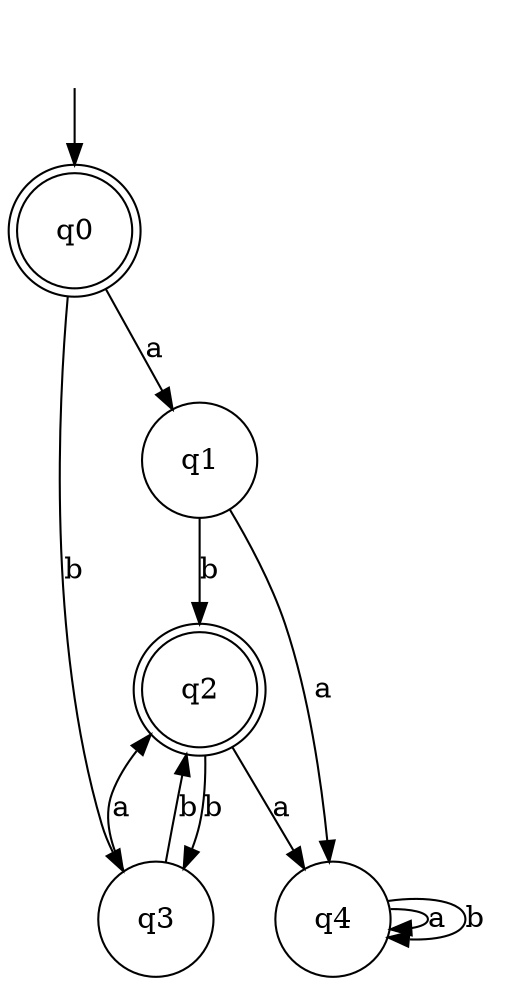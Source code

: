digraph Automaton {

q4 [shape = circle, label=<<TABLE BORDER="0" CELLBORDER="0" CELLSPACING="0"><TR><TD>q4</TD></TR></TABLE>>];

q0 [shape = doublecircle, label=<<TABLE BORDER="0" CELLBORDER="0" CELLSPACING="0"><TR><TD>q0</TD></TR></TABLE>>];

q3 [shape = circle, label=<<TABLE BORDER="0" CELLBORDER="0" CELLSPACING="0"><TR><TD>q3</TD></TR></TABLE>>];

_nil [style = invis, label=<<TABLE BORDER="0" CELLBORDER="" CELLSPACING="0"><TR><TD>_nil</TD></TR></TABLE>>];

q1 [shape = circle, label=<<TABLE BORDER="0" CELLBORDER="0" CELLSPACING="0"><TR><TD>q1</TD></TR></TABLE>>];

q2 [shape = doublecircle, label=<<TABLE BORDER="0" CELLBORDER="0" CELLSPACING="0"><TR><TD>q2</TD></TR></TABLE>>];

q4->q4 [label="a"];

q4->q4 [label="b"];

q3->q2 [label="a"];

q3->q2 [label="b"];

_nil -> q0 [];

q1->q2 [label="b"];

q2->q4 [label="a"];

q0->q1 [label="a"];

q2->q3 [label="b"];

q0->q3 [label="b"];

q1->q4 [label="a"];

}
